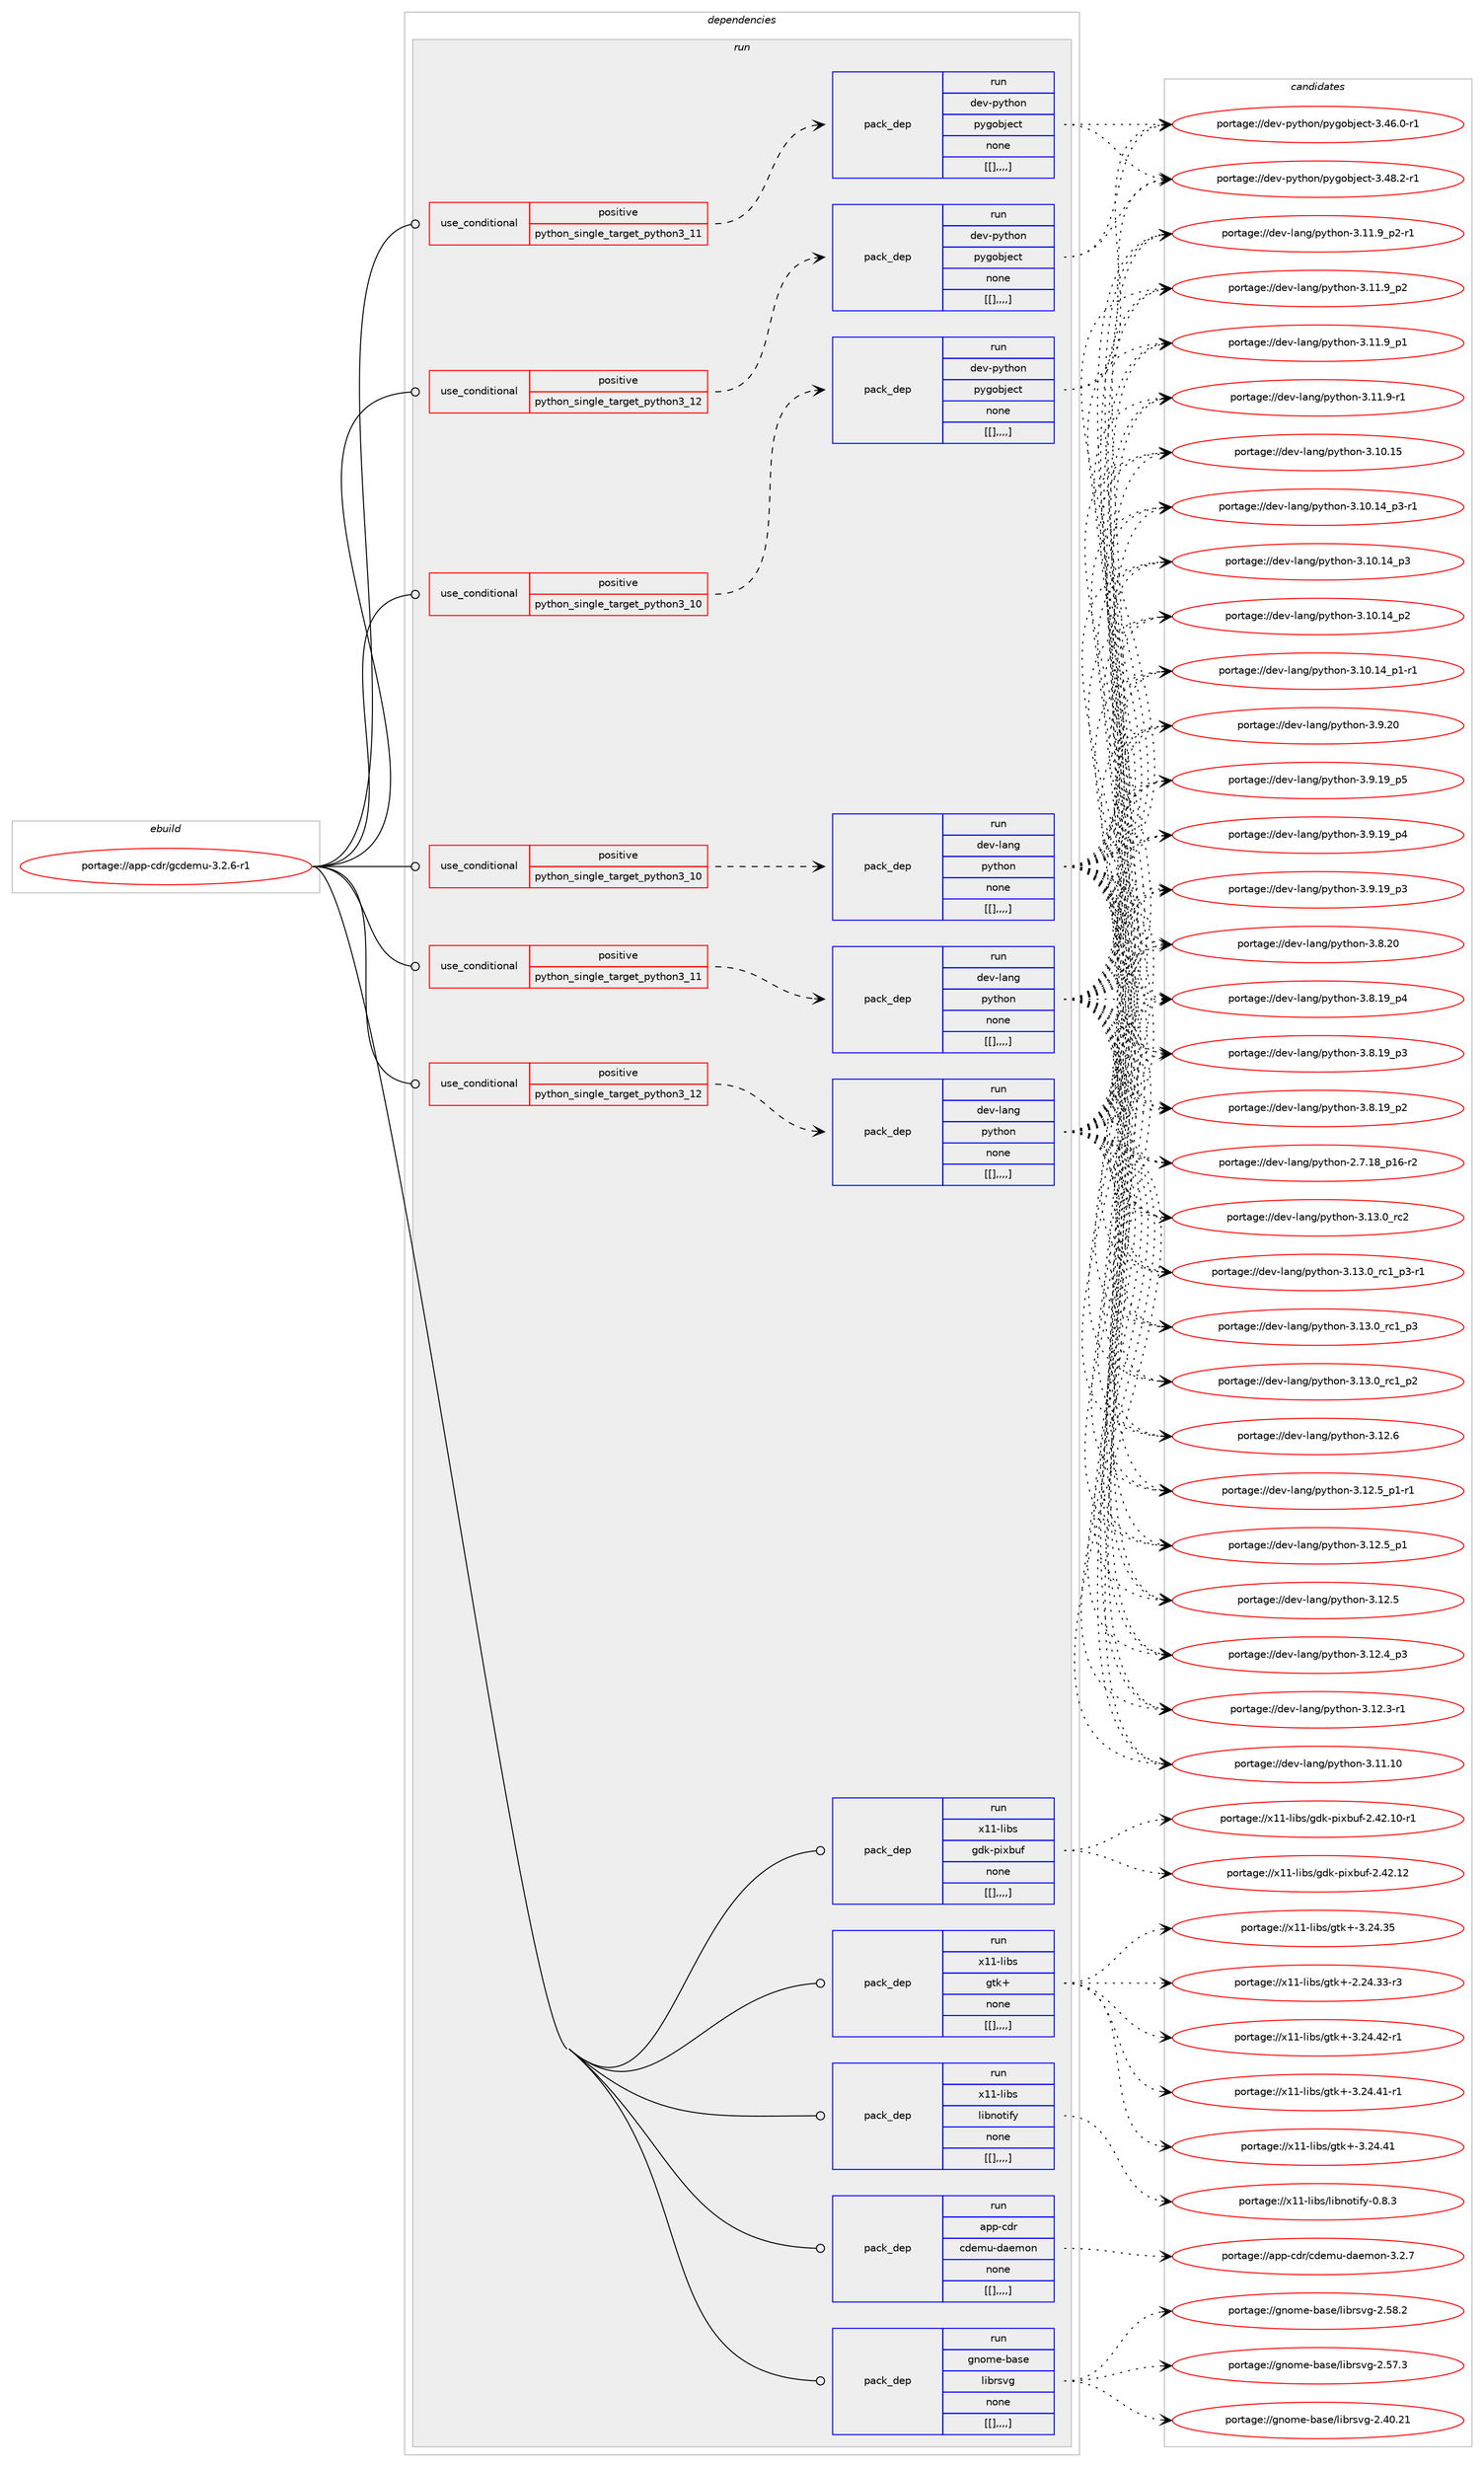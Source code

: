 digraph prolog {

# *************
# Graph options
# *************

newrank=true;
concentrate=true;
compound=true;
graph [rankdir=LR,fontname=Helvetica,fontsize=10,ranksep=1.5];#, ranksep=2.5, nodesep=0.2];
edge  [arrowhead=vee];
node  [fontname=Helvetica,fontsize=10];

# **********
# The ebuild
# **********

subgraph cluster_leftcol {
color=gray;
label=<<i>ebuild</i>>;
id [label="portage://app-cdr/gcdemu-3.2.6-r1", color=red, width=4, href="../app-cdr/gcdemu-3.2.6-r1.svg"];
}

# ****************
# The dependencies
# ****************

subgraph cluster_midcol {
color=gray;
label=<<i>dependencies</i>>;
subgraph cluster_compile {
fillcolor="#eeeeee";
style=filled;
label=<<i>compile</i>>;
}
subgraph cluster_compileandrun {
fillcolor="#eeeeee";
style=filled;
label=<<i>compile and run</i>>;
}
subgraph cluster_run {
fillcolor="#eeeeee";
style=filled;
label=<<i>run</i>>;
subgraph cond3068 {
dependency10931 [label=<<TABLE BORDER="0" CELLBORDER="1" CELLSPACING="0" CELLPADDING="4"><TR><TD ROWSPAN="3" CELLPADDING="10">use_conditional</TD></TR><TR><TD>positive</TD></TR><TR><TD>python_single_target_python3_10</TD></TR></TABLE>>, shape=none, color=red];
subgraph pack7811 {
dependency10932 [label=<<TABLE BORDER="0" CELLBORDER="1" CELLSPACING="0" CELLPADDING="4" WIDTH="220"><TR><TD ROWSPAN="6" CELLPADDING="30">pack_dep</TD></TR><TR><TD WIDTH="110">run</TD></TR><TR><TD>dev-lang</TD></TR><TR><TD>python</TD></TR><TR><TD>none</TD></TR><TR><TD>[[],,,,]</TD></TR></TABLE>>, shape=none, color=blue];
}
dependency10931:e -> dependency10932:w [weight=20,style="dashed",arrowhead="vee"];
}
id:e -> dependency10931:w [weight=20,style="solid",arrowhead="odot"];
subgraph cond3069 {
dependency10933 [label=<<TABLE BORDER="0" CELLBORDER="1" CELLSPACING="0" CELLPADDING="4"><TR><TD ROWSPAN="3" CELLPADDING="10">use_conditional</TD></TR><TR><TD>positive</TD></TR><TR><TD>python_single_target_python3_10</TD></TR></TABLE>>, shape=none, color=red];
subgraph pack7812 {
dependency10934 [label=<<TABLE BORDER="0" CELLBORDER="1" CELLSPACING="0" CELLPADDING="4" WIDTH="220"><TR><TD ROWSPAN="6" CELLPADDING="30">pack_dep</TD></TR><TR><TD WIDTH="110">run</TD></TR><TR><TD>dev-python</TD></TR><TR><TD>pygobject</TD></TR><TR><TD>none</TD></TR><TR><TD>[[],,,,]</TD></TR></TABLE>>, shape=none, color=blue];
}
dependency10933:e -> dependency10934:w [weight=20,style="dashed",arrowhead="vee"];
}
id:e -> dependency10933:w [weight=20,style="solid",arrowhead="odot"];
subgraph cond3070 {
dependency10935 [label=<<TABLE BORDER="0" CELLBORDER="1" CELLSPACING="0" CELLPADDING="4"><TR><TD ROWSPAN="3" CELLPADDING="10">use_conditional</TD></TR><TR><TD>positive</TD></TR><TR><TD>python_single_target_python3_11</TD></TR></TABLE>>, shape=none, color=red];
subgraph pack7813 {
dependency10936 [label=<<TABLE BORDER="0" CELLBORDER="1" CELLSPACING="0" CELLPADDING="4" WIDTH="220"><TR><TD ROWSPAN="6" CELLPADDING="30">pack_dep</TD></TR><TR><TD WIDTH="110">run</TD></TR><TR><TD>dev-lang</TD></TR><TR><TD>python</TD></TR><TR><TD>none</TD></TR><TR><TD>[[],,,,]</TD></TR></TABLE>>, shape=none, color=blue];
}
dependency10935:e -> dependency10936:w [weight=20,style="dashed",arrowhead="vee"];
}
id:e -> dependency10935:w [weight=20,style="solid",arrowhead="odot"];
subgraph cond3071 {
dependency10937 [label=<<TABLE BORDER="0" CELLBORDER="1" CELLSPACING="0" CELLPADDING="4"><TR><TD ROWSPAN="3" CELLPADDING="10">use_conditional</TD></TR><TR><TD>positive</TD></TR><TR><TD>python_single_target_python3_11</TD></TR></TABLE>>, shape=none, color=red];
subgraph pack7814 {
dependency10938 [label=<<TABLE BORDER="0" CELLBORDER="1" CELLSPACING="0" CELLPADDING="4" WIDTH="220"><TR><TD ROWSPAN="6" CELLPADDING="30">pack_dep</TD></TR><TR><TD WIDTH="110">run</TD></TR><TR><TD>dev-python</TD></TR><TR><TD>pygobject</TD></TR><TR><TD>none</TD></TR><TR><TD>[[],,,,]</TD></TR></TABLE>>, shape=none, color=blue];
}
dependency10937:e -> dependency10938:w [weight=20,style="dashed",arrowhead="vee"];
}
id:e -> dependency10937:w [weight=20,style="solid",arrowhead="odot"];
subgraph cond3072 {
dependency10939 [label=<<TABLE BORDER="0" CELLBORDER="1" CELLSPACING="0" CELLPADDING="4"><TR><TD ROWSPAN="3" CELLPADDING="10">use_conditional</TD></TR><TR><TD>positive</TD></TR><TR><TD>python_single_target_python3_12</TD></TR></TABLE>>, shape=none, color=red];
subgraph pack7815 {
dependency10940 [label=<<TABLE BORDER="0" CELLBORDER="1" CELLSPACING="0" CELLPADDING="4" WIDTH="220"><TR><TD ROWSPAN="6" CELLPADDING="30">pack_dep</TD></TR><TR><TD WIDTH="110">run</TD></TR><TR><TD>dev-lang</TD></TR><TR><TD>python</TD></TR><TR><TD>none</TD></TR><TR><TD>[[],,,,]</TD></TR></TABLE>>, shape=none, color=blue];
}
dependency10939:e -> dependency10940:w [weight=20,style="dashed",arrowhead="vee"];
}
id:e -> dependency10939:w [weight=20,style="solid",arrowhead="odot"];
subgraph cond3073 {
dependency10941 [label=<<TABLE BORDER="0" CELLBORDER="1" CELLSPACING="0" CELLPADDING="4"><TR><TD ROWSPAN="3" CELLPADDING="10">use_conditional</TD></TR><TR><TD>positive</TD></TR><TR><TD>python_single_target_python3_12</TD></TR></TABLE>>, shape=none, color=red];
subgraph pack7816 {
dependency10942 [label=<<TABLE BORDER="0" CELLBORDER="1" CELLSPACING="0" CELLPADDING="4" WIDTH="220"><TR><TD ROWSPAN="6" CELLPADDING="30">pack_dep</TD></TR><TR><TD WIDTH="110">run</TD></TR><TR><TD>dev-python</TD></TR><TR><TD>pygobject</TD></TR><TR><TD>none</TD></TR><TR><TD>[[],,,,]</TD></TR></TABLE>>, shape=none, color=blue];
}
dependency10941:e -> dependency10942:w [weight=20,style="dashed",arrowhead="vee"];
}
id:e -> dependency10941:w [weight=20,style="solid",arrowhead="odot"];
subgraph pack7817 {
dependency10943 [label=<<TABLE BORDER="0" CELLBORDER="1" CELLSPACING="0" CELLPADDING="4" WIDTH="220"><TR><TD ROWSPAN="6" CELLPADDING="30">pack_dep</TD></TR><TR><TD WIDTH="110">run</TD></TR><TR><TD>app-cdr</TD></TR><TR><TD>cdemu-daemon</TD></TR><TR><TD>none</TD></TR><TR><TD>[[],,,,]</TD></TR></TABLE>>, shape=none, color=blue];
}
id:e -> dependency10943:w [weight=20,style="solid",arrowhead="odot"];
subgraph pack7818 {
dependency10944 [label=<<TABLE BORDER="0" CELLBORDER="1" CELLSPACING="0" CELLPADDING="4" WIDTH="220"><TR><TD ROWSPAN="6" CELLPADDING="30">pack_dep</TD></TR><TR><TD WIDTH="110">run</TD></TR><TR><TD>gnome-base</TD></TR><TR><TD>librsvg</TD></TR><TR><TD>none</TD></TR><TR><TD>[[],,,,]</TD></TR></TABLE>>, shape=none, color=blue];
}
id:e -> dependency10944:w [weight=20,style="solid",arrowhead="odot"];
subgraph pack7819 {
dependency10945 [label=<<TABLE BORDER="0" CELLBORDER="1" CELLSPACING="0" CELLPADDING="4" WIDTH="220"><TR><TD ROWSPAN="6" CELLPADDING="30">pack_dep</TD></TR><TR><TD WIDTH="110">run</TD></TR><TR><TD>x11-libs</TD></TR><TR><TD>gdk-pixbuf</TD></TR><TR><TD>none</TD></TR><TR><TD>[[],,,,]</TD></TR></TABLE>>, shape=none, color=blue];
}
id:e -> dependency10945:w [weight=20,style="solid",arrowhead="odot"];
subgraph pack7820 {
dependency10946 [label=<<TABLE BORDER="0" CELLBORDER="1" CELLSPACING="0" CELLPADDING="4" WIDTH="220"><TR><TD ROWSPAN="6" CELLPADDING="30">pack_dep</TD></TR><TR><TD WIDTH="110">run</TD></TR><TR><TD>x11-libs</TD></TR><TR><TD>gtk+</TD></TR><TR><TD>none</TD></TR><TR><TD>[[],,,,]</TD></TR></TABLE>>, shape=none, color=blue];
}
id:e -> dependency10946:w [weight=20,style="solid",arrowhead="odot"];
subgraph pack7821 {
dependency10947 [label=<<TABLE BORDER="0" CELLBORDER="1" CELLSPACING="0" CELLPADDING="4" WIDTH="220"><TR><TD ROWSPAN="6" CELLPADDING="30">pack_dep</TD></TR><TR><TD WIDTH="110">run</TD></TR><TR><TD>x11-libs</TD></TR><TR><TD>libnotify</TD></TR><TR><TD>none</TD></TR><TR><TD>[[],,,,]</TD></TR></TABLE>>, shape=none, color=blue];
}
id:e -> dependency10947:w [weight=20,style="solid",arrowhead="odot"];
}
}

# **************
# The candidates
# **************

subgraph cluster_choices {
rank=same;
color=gray;
label=<<i>candidates</i>>;

subgraph choice7811 {
color=black;
nodesep=1;
choice10010111845108971101034711212111610411111045514649514648951149950 [label="portage://dev-lang/python-3.13.0_rc2", color=red, width=4,href="../dev-lang/python-3.13.0_rc2.svg"];
choice1001011184510897110103471121211161041111104551464951464895114994995112514511449 [label="portage://dev-lang/python-3.13.0_rc1_p3-r1", color=red, width=4,href="../dev-lang/python-3.13.0_rc1_p3-r1.svg"];
choice100101118451089711010347112121116104111110455146495146489511499499511251 [label="portage://dev-lang/python-3.13.0_rc1_p3", color=red, width=4,href="../dev-lang/python-3.13.0_rc1_p3.svg"];
choice100101118451089711010347112121116104111110455146495146489511499499511250 [label="portage://dev-lang/python-3.13.0_rc1_p2", color=red, width=4,href="../dev-lang/python-3.13.0_rc1_p2.svg"];
choice10010111845108971101034711212111610411111045514649504654 [label="portage://dev-lang/python-3.12.6", color=red, width=4,href="../dev-lang/python-3.12.6.svg"];
choice1001011184510897110103471121211161041111104551464950465395112494511449 [label="portage://dev-lang/python-3.12.5_p1-r1", color=red, width=4,href="../dev-lang/python-3.12.5_p1-r1.svg"];
choice100101118451089711010347112121116104111110455146495046539511249 [label="portage://dev-lang/python-3.12.5_p1", color=red, width=4,href="../dev-lang/python-3.12.5_p1.svg"];
choice10010111845108971101034711212111610411111045514649504653 [label="portage://dev-lang/python-3.12.5", color=red, width=4,href="../dev-lang/python-3.12.5.svg"];
choice100101118451089711010347112121116104111110455146495046529511251 [label="portage://dev-lang/python-3.12.4_p3", color=red, width=4,href="../dev-lang/python-3.12.4_p3.svg"];
choice100101118451089711010347112121116104111110455146495046514511449 [label="portage://dev-lang/python-3.12.3-r1", color=red, width=4,href="../dev-lang/python-3.12.3-r1.svg"];
choice1001011184510897110103471121211161041111104551464949464948 [label="portage://dev-lang/python-3.11.10", color=red, width=4,href="../dev-lang/python-3.11.10.svg"];
choice1001011184510897110103471121211161041111104551464949465795112504511449 [label="portage://dev-lang/python-3.11.9_p2-r1", color=red, width=4,href="../dev-lang/python-3.11.9_p2-r1.svg"];
choice100101118451089711010347112121116104111110455146494946579511250 [label="portage://dev-lang/python-3.11.9_p2", color=red, width=4,href="../dev-lang/python-3.11.9_p2.svg"];
choice100101118451089711010347112121116104111110455146494946579511249 [label="portage://dev-lang/python-3.11.9_p1", color=red, width=4,href="../dev-lang/python-3.11.9_p1.svg"];
choice100101118451089711010347112121116104111110455146494946574511449 [label="portage://dev-lang/python-3.11.9-r1", color=red, width=4,href="../dev-lang/python-3.11.9-r1.svg"];
choice1001011184510897110103471121211161041111104551464948464953 [label="portage://dev-lang/python-3.10.15", color=red, width=4,href="../dev-lang/python-3.10.15.svg"];
choice100101118451089711010347112121116104111110455146494846495295112514511449 [label="portage://dev-lang/python-3.10.14_p3-r1", color=red, width=4,href="../dev-lang/python-3.10.14_p3-r1.svg"];
choice10010111845108971101034711212111610411111045514649484649529511251 [label="portage://dev-lang/python-3.10.14_p3", color=red, width=4,href="../dev-lang/python-3.10.14_p3.svg"];
choice10010111845108971101034711212111610411111045514649484649529511250 [label="portage://dev-lang/python-3.10.14_p2", color=red, width=4,href="../dev-lang/python-3.10.14_p2.svg"];
choice100101118451089711010347112121116104111110455146494846495295112494511449 [label="portage://dev-lang/python-3.10.14_p1-r1", color=red, width=4,href="../dev-lang/python-3.10.14_p1-r1.svg"];
choice10010111845108971101034711212111610411111045514657465048 [label="portage://dev-lang/python-3.9.20", color=red, width=4,href="../dev-lang/python-3.9.20.svg"];
choice100101118451089711010347112121116104111110455146574649579511253 [label="portage://dev-lang/python-3.9.19_p5", color=red, width=4,href="../dev-lang/python-3.9.19_p5.svg"];
choice100101118451089711010347112121116104111110455146574649579511252 [label="portage://dev-lang/python-3.9.19_p4", color=red, width=4,href="../dev-lang/python-3.9.19_p4.svg"];
choice100101118451089711010347112121116104111110455146574649579511251 [label="portage://dev-lang/python-3.9.19_p3", color=red, width=4,href="../dev-lang/python-3.9.19_p3.svg"];
choice10010111845108971101034711212111610411111045514656465048 [label="portage://dev-lang/python-3.8.20", color=red, width=4,href="../dev-lang/python-3.8.20.svg"];
choice100101118451089711010347112121116104111110455146564649579511252 [label="portage://dev-lang/python-3.8.19_p4", color=red, width=4,href="../dev-lang/python-3.8.19_p4.svg"];
choice100101118451089711010347112121116104111110455146564649579511251 [label="portage://dev-lang/python-3.8.19_p3", color=red, width=4,href="../dev-lang/python-3.8.19_p3.svg"];
choice100101118451089711010347112121116104111110455146564649579511250 [label="portage://dev-lang/python-3.8.19_p2", color=red, width=4,href="../dev-lang/python-3.8.19_p2.svg"];
choice100101118451089711010347112121116104111110455046554649569511249544511450 [label="portage://dev-lang/python-2.7.18_p16-r2", color=red, width=4,href="../dev-lang/python-2.7.18_p16-r2.svg"];
dependency10932:e -> choice10010111845108971101034711212111610411111045514649514648951149950:w [style=dotted,weight="100"];
dependency10932:e -> choice1001011184510897110103471121211161041111104551464951464895114994995112514511449:w [style=dotted,weight="100"];
dependency10932:e -> choice100101118451089711010347112121116104111110455146495146489511499499511251:w [style=dotted,weight="100"];
dependency10932:e -> choice100101118451089711010347112121116104111110455146495146489511499499511250:w [style=dotted,weight="100"];
dependency10932:e -> choice10010111845108971101034711212111610411111045514649504654:w [style=dotted,weight="100"];
dependency10932:e -> choice1001011184510897110103471121211161041111104551464950465395112494511449:w [style=dotted,weight="100"];
dependency10932:e -> choice100101118451089711010347112121116104111110455146495046539511249:w [style=dotted,weight="100"];
dependency10932:e -> choice10010111845108971101034711212111610411111045514649504653:w [style=dotted,weight="100"];
dependency10932:e -> choice100101118451089711010347112121116104111110455146495046529511251:w [style=dotted,weight="100"];
dependency10932:e -> choice100101118451089711010347112121116104111110455146495046514511449:w [style=dotted,weight="100"];
dependency10932:e -> choice1001011184510897110103471121211161041111104551464949464948:w [style=dotted,weight="100"];
dependency10932:e -> choice1001011184510897110103471121211161041111104551464949465795112504511449:w [style=dotted,weight="100"];
dependency10932:e -> choice100101118451089711010347112121116104111110455146494946579511250:w [style=dotted,weight="100"];
dependency10932:e -> choice100101118451089711010347112121116104111110455146494946579511249:w [style=dotted,weight="100"];
dependency10932:e -> choice100101118451089711010347112121116104111110455146494946574511449:w [style=dotted,weight="100"];
dependency10932:e -> choice1001011184510897110103471121211161041111104551464948464953:w [style=dotted,weight="100"];
dependency10932:e -> choice100101118451089711010347112121116104111110455146494846495295112514511449:w [style=dotted,weight="100"];
dependency10932:e -> choice10010111845108971101034711212111610411111045514649484649529511251:w [style=dotted,weight="100"];
dependency10932:e -> choice10010111845108971101034711212111610411111045514649484649529511250:w [style=dotted,weight="100"];
dependency10932:e -> choice100101118451089711010347112121116104111110455146494846495295112494511449:w [style=dotted,weight="100"];
dependency10932:e -> choice10010111845108971101034711212111610411111045514657465048:w [style=dotted,weight="100"];
dependency10932:e -> choice100101118451089711010347112121116104111110455146574649579511253:w [style=dotted,weight="100"];
dependency10932:e -> choice100101118451089711010347112121116104111110455146574649579511252:w [style=dotted,weight="100"];
dependency10932:e -> choice100101118451089711010347112121116104111110455146574649579511251:w [style=dotted,weight="100"];
dependency10932:e -> choice10010111845108971101034711212111610411111045514656465048:w [style=dotted,weight="100"];
dependency10932:e -> choice100101118451089711010347112121116104111110455146564649579511252:w [style=dotted,weight="100"];
dependency10932:e -> choice100101118451089711010347112121116104111110455146564649579511251:w [style=dotted,weight="100"];
dependency10932:e -> choice100101118451089711010347112121116104111110455146564649579511250:w [style=dotted,weight="100"];
dependency10932:e -> choice100101118451089711010347112121116104111110455046554649569511249544511450:w [style=dotted,weight="100"];
}
subgraph choice7812 {
color=black;
nodesep=1;
choice10010111845112121116104111110471121211031119810610199116455146525646504511449 [label="portage://dev-python/pygobject-3.48.2-r1", color=red, width=4,href="../dev-python/pygobject-3.48.2-r1.svg"];
choice10010111845112121116104111110471121211031119810610199116455146525446484511449 [label="portage://dev-python/pygobject-3.46.0-r1", color=red, width=4,href="../dev-python/pygobject-3.46.0-r1.svg"];
dependency10934:e -> choice10010111845112121116104111110471121211031119810610199116455146525646504511449:w [style=dotted,weight="100"];
dependency10934:e -> choice10010111845112121116104111110471121211031119810610199116455146525446484511449:w [style=dotted,weight="100"];
}
subgraph choice7813 {
color=black;
nodesep=1;
choice10010111845108971101034711212111610411111045514649514648951149950 [label="portage://dev-lang/python-3.13.0_rc2", color=red, width=4,href="../dev-lang/python-3.13.0_rc2.svg"];
choice1001011184510897110103471121211161041111104551464951464895114994995112514511449 [label="portage://dev-lang/python-3.13.0_rc1_p3-r1", color=red, width=4,href="../dev-lang/python-3.13.0_rc1_p3-r1.svg"];
choice100101118451089711010347112121116104111110455146495146489511499499511251 [label="portage://dev-lang/python-3.13.0_rc1_p3", color=red, width=4,href="../dev-lang/python-3.13.0_rc1_p3.svg"];
choice100101118451089711010347112121116104111110455146495146489511499499511250 [label="portage://dev-lang/python-3.13.0_rc1_p2", color=red, width=4,href="../dev-lang/python-3.13.0_rc1_p2.svg"];
choice10010111845108971101034711212111610411111045514649504654 [label="portage://dev-lang/python-3.12.6", color=red, width=4,href="../dev-lang/python-3.12.6.svg"];
choice1001011184510897110103471121211161041111104551464950465395112494511449 [label="portage://dev-lang/python-3.12.5_p1-r1", color=red, width=4,href="../dev-lang/python-3.12.5_p1-r1.svg"];
choice100101118451089711010347112121116104111110455146495046539511249 [label="portage://dev-lang/python-3.12.5_p1", color=red, width=4,href="../dev-lang/python-3.12.5_p1.svg"];
choice10010111845108971101034711212111610411111045514649504653 [label="portage://dev-lang/python-3.12.5", color=red, width=4,href="../dev-lang/python-3.12.5.svg"];
choice100101118451089711010347112121116104111110455146495046529511251 [label="portage://dev-lang/python-3.12.4_p3", color=red, width=4,href="../dev-lang/python-3.12.4_p3.svg"];
choice100101118451089711010347112121116104111110455146495046514511449 [label="portage://dev-lang/python-3.12.3-r1", color=red, width=4,href="../dev-lang/python-3.12.3-r1.svg"];
choice1001011184510897110103471121211161041111104551464949464948 [label="portage://dev-lang/python-3.11.10", color=red, width=4,href="../dev-lang/python-3.11.10.svg"];
choice1001011184510897110103471121211161041111104551464949465795112504511449 [label="portage://dev-lang/python-3.11.9_p2-r1", color=red, width=4,href="../dev-lang/python-3.11.9_p2-r1.svg"];
choice100101118451089711010347112121116104111110455146494946579511250 [label="portage://dev-lang/python-3.11.9_p2", color=red, width=4,href="../dev-lang/python-3.11.9_p2.svg"];
choice100101118451089711010347112121116104111110455146494946579511249 [label="portage://dev-lang/python-3.11.9_p1", color=red, width=4,href="../dev-lang/python-3.11.9_p1.svg"];
choice100101118451089711010347112121116104111110455146494946574511449 [label="portage://dev-lang/python-3.11.9-r1", color=red, width=4,href="../dev-lang/python-3.11.9-r1.svg"];
choice1001011184510897110103471121211161041111104551464948464953 [label="portage://dev-lang/python-3.10.15", color=red, width=4,href="../dev-lang/python-3.10.15.svg"];
choice100101118451089711010347112121116104111110455146494846495295112514511449 [label="portage://dev-lang/python-3.10.14_p3-r1", color=red, width=4,href="../dev-lang/python-3.10.14_p3-r1.svg"];
choice10010111845108971101034711212111610411111045514649484649529511251 [label="portage://dev-lang/python-3.10.14_p3", color=red, width=4,href="../dev-lang/python-3.10.14_p3.svg"];
choice10010111845108971101034711212111610411111045514649484649529511250 [label="portage://dev-lang/python-3.10.14_p2", color=red, width=4,href="../dev-lang/python-3.10.14_p2.svg"];
choice100101118451089711010347112121116104111110455146494846495295112494511449 [label="portage://dev-lang/python-3.10.14_p1-r1", color=red, width=4,href="../dev-lang/python-3.10.14_p1-r1.svg"];
choice10010111845108971101034711212111610411111045514657465048 [label="portage://dev-lang/python-3.9.20", color=red, width=4,href="../dev-lang/python-3.9.20.svg"];
choice100101118451089711010347112121116104111110455146574649579511253 [label="portage://dev-lang/python-3.9.19_p5", color=red, width=4,href="../dev-lang/python-3.9.19_p5.svg"];
choice100101118451089711010347112121116104111110455146574649579511252 [label="portage://dev-lang/python-3.9.19_p4", color=red, width=4,href="../dev-lang/python-3.9.19_p4.svg"];
choice100101118451089711010347112121116104111110455146574649579511251 [label="portage://dev-lang/python-3.9.19_p3", color=red, width=4,href="../dev-lang/python-3.9.19_p3.svg"];
choice10010111845108971101034711212111610411111045514656465048 [label="portage://dev-lang/python-3.8.20", color=red, width=4,href="../dev-lang/python-3.8.20.svg"];
choice100101118451089711010347112121116104111110455146564649579511252 [label="portage://dev-lang/python-3.8.19_p4", color=red, width=4,href="../dev-lang/python-3.8.19_p4.svg"];
choice100101118451089711010347112121116104111110455146564649579511251 [label="portage://dev-lang/python-3.8.19_p3", color=red, width=4,href="../dev-lang/python-3.8.19_p3.svg"];
choice100101118451089711010347112121116104111110455146564649579511250 [label="portage://dev-lang/python-3.8.19_p2", color=red, width=4,href="../dev-lang/python-3.8.19_p2.svg"];
choice100101118451089711010347112121116104111110455046554649569511249544511450 [label="portage://dev-lang/python-2.7.18_p16-r2", color=red, width=4,href="../dev-lang/python-2.7.18_p16-r2.svg"];
dependency10936:e -> choice10010111845108971101034711212111610411111045514649514648951149950:w [style=dotted,weight="100"];
dependency10936:e -> choice1001011184510897110103471121211161041111104551464951464895114994995112514511449:w [style=dotted,weight="100"];
dependency10936:e -> choice100101118451089711010347112121116104111110455146495146489511499499511251:w [style=dotted,weight="100"];
dependency10936:e -> choice100101118451089711010347112121116104111110455146495146489511499499511250:w [style=dotted,weight="100"];
dependency10936:e -> choice10010111845108971101034711212111610411111045514649504654:w [style=dotted,weight="100"];
dependency10936:e -> choice1001011184510897110103471121211161041111104551464950465395112494511449:w [style=dotted,weight="100"];
dependency10936:e -> choice100101118451089711010347112121116104111110455146495046539511249:w [style=dotted,weight="100"];
dependency10936:e -> choice10010111845108971101034711212111610411111045514649504653:w [style=dotted,weight="100"];
dependency10936:e -> choice100101118451089711010347112121116104111110455146495046529511251:w [style=dotted,weight="100"];
dependency10936:e -> choice100101118451089711010347112121116104111110455146495046514511449:w [style=dotted,weight="100"];
dependency10936:e -> choice1001011184510897110103471121211161041111104551464949464948:w [style=dotted,weight="100"];
dependency10936:e -> choice1001011184510897110103471121211161041111104551464949465795112504511449:w [style=dotted,weight="100"];
dependency10936:e -> choice100101118451089711010347112121116104111110455146494946579511250:w [style=dotted,weight="100"];
dependency10936:e -> choice100101118451089711010347112121116104111110455146494946579511249:w [style=dotted,weight="100"];
dependency10936:e -> choice100101118451089711010347112121116104111110455146494946574511449:w [style=dotted,weight="100"];
dependency10936:e -> choice1001011184510897110103471121211161041111104551464948464953:w [style=dotted,weight="100"];
dependency10936:e -> choice100101118451089711010347112121116104111110455146494846495295112514511449:w [style=dotted,weight="100"];
dependency10936:e -> choice10010111845108971101034711212111610411111045514649484649529511251:w [style=dotted,weight="100"];
dependency10936:e -> choice10010111845108971101034711212111610411111045514649484649529511250:w [style=dotted,weight="100"];
dependency10936:e -> choice100101118451089711010347112121116104111110455146494846495295112494511449:w [style=dotted,weight="100"];
dependency10936:e -> choice10010111845108971101034711212111610411111045514657465048:w [style=dotted,weight="100"];
dependency10936:e -> choice100101118451089711010347112121116104111110455146574649579511253:w [style=dotted,weight="100"];
dependency10936:e -> choice100101118451089711010347112121116104111110455146574649579511252:w [style=dotted,weight="100"];
dependency10936:e -> choice100101118451089711010347112121116104111110455146574649579511251:w [style=dotted,weight="100"];
dependency10936:e -> choice10010111845108971101034711212111610411111045514656465048:w [style=dotted,weight="100"];
dependency10936:e -> choice100101118451089711010347112121116104111110455146564649579511252:w [style=dotted,weight="100"];
dependency10936:e -> choice100101118451089711010347112121116104111110455146564649579511251:w [style=dotted,weight="100"];
dependency10936:e -> choice100101118451089711010347112121116104111110455146564649579511250:w [style=dotted,weight="100"];
dependency10936:e -> choice100101118451089711010347112121116104111110455046554649569511249544511450:w [style=dotted,weight="100"];
}
subgraph choice7814 {
color=black;
nodesep=1;
choice10010111845112121116104111110471121211031119810610199116455146525646504511449 [label="portage://dev-python/pygobject-3.48.2-r1", color=red, width=4,href="../dev-python/pygobject-3.48.2-r1.svg"];
choice10010111845112121116104111110471121211031119810610199116455146525446484511449 [label="portage://dev-python/pygobject-3.46.0-r1", color=red, width=4,href="../dev-python/pygobject-3.46.0-r1.svg"];
dependency10938:e -> choice10010111845112121116104111110471121211031119810610199116455146525646504511449:w [style=dotted,weight="100"];
dependency10938:e -> choice10010111845112121116104111110471121211031119810610199116455146525446484511449:w [style=dotted,weight="100"];
}
subgraph choice7815 {
color=black;
nodesep=1;
choice10010111845108971101034711212111610411111045514649514648951149950 [label="portage://dev-lang/python-3.13.0_rc2", color=red, width=4,href="../dev-lang/python-3.13.0_rc2.svg"];
choice1001011184510897110103471121211161041111104551464951464895114994995112514511449 [label="portage://dev-lang/python-3.13.0_rc1_p3-r1", color=red, width=4,href="../dev-lang/python-3.13.0_rc1_p3-r1.svg"];
choice100101118451089711010347112121116104111110455146495146489511499499511251 [label="portage://dev-lang/python-3.13.0_rc1_p3", color=red, width=4,href="../dev-lang/python-3.13.0_rc1_p3.svg"];
choice100101118451089711010347112121116104111110455146495146489511499499511250 [label="portage://dev-lang/python-3.13.0_rc1_p2", color=red, width=4,href="../dev-lang/python-3.13.0_rc1_p2.svg"];
choice10010111845108971101034711212111610411111045514649504654 [label="portage://dev-lang/python-3.12.6", color=red, width=4,href="../dev-lang/python-3.12.6.svg"];
choice1001011184510897110103471121211161041111104551464950465395112494511449 [label="portage://dev-lang/python-3.12.5_p1-r1", color=red, width=4,href="../dev-lang/python-3.12.5_p1-r1.svg"];
choice100101118451089711010347112121116104111110455146495046539511249 [label="portage://dev-lang/python-3.12.5_p1", color=red, width=4,href="../dev-lang/python-3.12.5_p1.svg"];
choice10010111845108971101034711212111610411111045514649504653 [label="portage://dev-lang/python-3.12.5", color=red, width=4,href="../dev-lang/python-3.12.5.svg"];
choice100101118451089711010347112121116104111110455146495046529511251 [label="portage://dev-lang/python-3.12.4_p3", color=red, width=4,href="../dev-lang/python-3.12.4_p3.svg"];
choice100101118451089711010347112121116104111110455146495046514511449 [label="portage://dev-lang/python-3.12.3-r1", color=red, width=4,href="../dev-lang/python-3.12.3-r1.svg"];
choice1001011184510897110103471121211161041111104551464949464948 [label="portage://dev-lang/python-3.11.10", color=red, width=4,href="../dev-lang/python-3.11.10.svg"];
choice1001011184510897110103471121211161041111104551464949465795112504511449 [label="portage://dev-lang/python-3.11.9_p2-r1", color=red, width=4,href="../dev-lang/python-3.11.9_p2-r1.svg"];
choice100101118451089711010347112121116104111110455146494946579511250 [label="portage://dev-lang/python-3.11.9_p2", color=red, width=4,href="../dev-lang/python-3.11.9_p2.svg"];
choice100101118451089711010347112121116104111110455146494946579511249 [label="portage://dev-lang/python-3.11.9_p1", color=red, width=4,href="../dev-lang/python-3.11.9_p1.svg"];
choice100101118451089711010347112121116104111110455146494946574511449 [label="portage://dev-lang/python-3.11.9-r1", color=red, width=4,href="../dev-lang/python-3.11.9-r1.svg"];
choice1001011184510897110103471121211161041111104551464948464953 [label="portage://dev-lang/python-3.10.15", color=red, width=4,href="../dev-lang/python-3.10.15.svg"];
choice100101118451089711010347112121116104111110455146494846495295112514511449 [label="portage://dev-lang/python-3.10.14_p3-r1", color=red, width=4,href="../dev-lang/python-3.10.14_p3-r1.svg"];
choice10010111845108971101034711212111610411111045514649484649529511251 [label="portage://dev-lang/python-3.10.14_p3", color=red, width=4,href="../dev-lang/python-3.10.14_p3.svg"];
choice10010111845108971101034711212111610411111045514649484649529511250 [label="portage://dev-lang/python-3.10.14_p2", color=red, width=4,href="../dev-lang/python-3.10.14_p2.svg"];
choice100101118451089711010347112121116104111110455146494846495295112494511449 [label="portage://dev-lang/python-3.10.14_p1-r1", color=red, width=4,href="../dev-lang/python-3.10.14_p1-r1.svg"];
choice10010111845108971101034711212111610411111045514657465048 [label="portage://dev-lang/python-3.9.20", color=red, width=4,href="../dev-lang/python-3.9.20.svg"];
choice100101118451089711010347112121116104111110455146574649579511253 [label="portage://dev-lang/python-3.9.19_p5", color=red, width=4,href="../dev-lang/python-3.9.19_p5.svg"];
choice100101118451089711010347112121116104111110455146574649579511252 [label="portage://dev-lang/python-3.9.19_p4", color=red, width=4,href="../dev-lang/python-3.9.19_p4.svg"];
choice100101118451089711010347112121116104111110455146574649579511251 [label="portage://dev-lang/python-3.9.19_p3", color=red, width=4,href="../dev-lang/python-3.9.19_p3.svg"];
choice10010111845108971101034711212111610411111045514656465048 [label="portage://dev-lang/python-3.8.20", color=red, width=4,href="../dev-lang/python-3.8.20.svg"];
choice100101118451089711010347112121116104111110455146564649579511252 [label="portage://dev-lang/python-3.8.19_p4", color=red, width=4,href="../dev-lang/python-3.8.19_p4.svg"];
choice100101118451089711010347112121116104111110455146564649579511251 [label="portage://dev-lang/python-3.8.19_p3", color=red, width=4,href="../dev-lang/python-3.8.19_p3.svg"];
choice100101118451089711010347112121116104111110455146564649579511250 [label="portage://dev-lang/python-3.8.19_p2", color=red, width=4,href="../dev-lang/python-3.8.19_p2.svg"];
choice100101118451089711010347112121116104111110455046554649569511249544511450 [label="portage://dev-lang/python-2.7.18_p16-r2", color=red, width=4,href="../dev-lang/python-2.7.18_p16-r2.svg"];
dependency10940:e -> choice10010111845108971101034711212111610411111045514649514648951149950:w [style=dotted,weight="100"];
dependency10940:e -> choice1001011184510897110103471121211161041111104551464951464895114994995112514511449:w [style=dotted,weight="100"];
dependency10940:e -> choice100101118451089711010347112121116104111110455146495146489511499499511251:w [style=dotted,weight="100"];
dependency10940:e -> choice100101118451089711010347112121116104111110455146495146489511499499511250:w [style=dotted,weight="100"];
dependency10940:e -> choice10010111845108971101034711212111610411111045514649504654:w [style=dotted,weight="100"];
dependency10940:e -> choice1001011184510897110103471121211161041111104551464950465395112494511449:w [style=dotted,weight="100"];
dependency10940:e -> choice100101118451089711010347112121116104111110455146495046539511249:w [style=dotted,weight="100"];
dependency10940:e -> choice10010111845108971101034711212111610411111045514649504653:w [style=dotted,weight="100"];
dependency10940:e -> choice100101118451089711010347112121116104111110455146495046529511251:w [style=dotted,weight="100"];
dependency10940:e -> choice100101118451089711010347112121116104111110455146495046514511449:w [style=dotted,weight="100"];
dependency10940:e -> choice1001011184510897110103471121211161041111104551464949464948:w [style=dotted,weight="100"];
dependency10940:e -> choice1001011184510897110103471121211161041111104551464949465795112504511449:w [style=dotted,weight="100"];
dependency10940:e -> choice100101118451089711010347112121116104111110455146494946579511250:w [style=dotted,weight="100"];
dependency10940:e -> choice100101118451089711010347112121116104111110455146494946579511249:w [style=dotted,weight="100"];
dependency10940:e -> choice100101118451089711010347112121116104111110455146494946574511449:w [style=dotted,weight="100"];
dependency10940:e -> choice1001011184510897110103471121211161041111104551464948464953:w [style=dotted,weight="100"];
dependency10940:e -> choice100101118451089711010347112121116104111110455146494846495295112514511449:w [style=dotted,weight="100"];
dependency10940:e -> choice10010111845108971101034711212111610411111045514649484649529511251:w [style=dotted,weight="100"];
dependency10940:e -> choice10010111845108971101034711212111610411111045514649484649529511250:w [style=dotted,weight="100"];
dependency10940:e -> choice100101118451089711010347112121116104111110455146494846495295112494511449:w [style=dotted,weight="100"];
dependency10940:e -> choice10010111845108971101034711212111610411111045514657465048:w [style=dotted,weight="100"];
dependency10940:e -> choice100101118451089711010347112121116104111110455146574649579511253:w [style=dotted,weight="100"];
dependency10940:e -> choice100101118451089711010347112121116104111110455146574649579511252:w [style=dotted,weight="100"];
dependency10940:e -> choice100101118451089711010347112121116104111110455146574649579511251:w [style=dotted,weight="100"];
dependency10940:e -> choice10010111845108971101034711212111610411111045514656465048:w [style=dotted,weight="100"];
dependency10940:e -> choice100101118451089711010347112121116104111110455146564649579511252:w [style=dotted,weight="100"];
dependency10940:e -> choice100101118451089711010347112121116104111110455146564649579511251:w [style=dotted,weight="100"];
dependency10940:e -> choice100101118451089711010347112121116104111110455146564649579511250:w [style=dotted,weight="100"];
dependency10940:e -> choice100101118451089711010347112121116104111110455046554649569511249544511450:w [style=dotted,weight="100"];
}
subgraph choice7816 {
color=black;
nodesep=1;
choice10010111845112121116104111110471121211031119810610199116455146525646504511449 [label="portage://dev-python/pygobject-3.48.2-r1", color=red, width=4,href="../dev-python/pygobject-3.48.2-r1.svg"];
choice10010111845112121116104111110471121211031119810610199116455146525446484511449 [label="portage://dev-python/pygobject-3.46.0-r1", color=red, width=4,href="../dev-python/pygobject-3.46.0-r1.svg"];
dependency10942:e -> choice10010111845112121116104111110471121211031119810610199116455146525646504511449:w [style=dotted,weight="100"];
dependency10942:e -> choice10010111845112121116104111110471121211031119810610199116455146525446484511449:w [style=dotted,weight="100"];
}
subgraph choice7817 {
color=black;
nodesep=1;
choice97112112459910011447991001011091174510097101109111110455146504655 [label="portage://app-cdr/cdemu-daemon-3.2.7", color=red, width=4,href="../app-cdr/cdemu-daemon-3.2.7.svg"];
dependency10943:e -> choice97112112459910011447991001011091174510097101109111110455146504655:w [style=dotted,weight="100"];
}
subgraph choice7818 {
color=black;
nodesep=1;
choice103110111109101459897115101471081059811411511810345504653564650 [label="portage://gnome-base/librsvg-2.58.2", color=red, width=4,href="../gnome-base/librsvg-2.58.2.svg"];
choice103110111109101459897115101471081059811411511810345504653554651 [label="portage://gnome-base/librsvg-2.57.3", color=red, width=4,href="../gnome-base/librsvg-2.57.3.svg"];
choice10311011110910145989711510147108105981141151181034550465248465049 [label="portage://gnome-base/librsvg-2.40.21", color=red, width=4,href="../gnome-base/librsvg-2.40.21.svg"];
dependency10944:e -> choice103110111109101459897115101471081059811411511810345504653564650:w [style=dotted,weight="100"];
dependency10944:e -> choice103110111109101459897115101471081059811411511810345504653554651:w [style=dotted,weight="100"];
dependency10944:e -> choice10311011110910145989711510147108105981141151181034550465248465049:w [style=dotted,weight="100"];
}
subgraph choice7819 {
color=black;
nodesep=1;
choice120494945108105981154710310010745112105120981171024550465250464950 [label="portage://x11-libs/gdk-pixbuf-2.42.12", color=red, width=4,href="../x11-libs/gdk-pixbuf-2.42.12.svg"];
choice1204949451081059811547103100107451121051209811710245504652504649484511449 [label="portage://x11-libs/gdk-pixbuf-2.42.10-r1", color=red, width=4,href="../x11-libs/gdk-pixbuf-2.42.10-r1.svg"];
dependency10945:e -> choice120494945108105981154710310010745112105120981171024550465250464950:w [style=dotted,weight="100"];
dependency10945:e -> choice1204949451081059811547103100107451121051209811710245504652504649484511449:w [style=dotted,weight="100"];
}
subgraph choice7820 {
color=black;
nodesep=1;
choice12049494510810598115471031161074345514650524652504511449 [label="portage://x11-libs/gtk+-3.24.42-r1", color=red, width=4,href="../x11-libs/gtk+-3.24.42-r1.svg"];
choice12049494510810598115471031161074345514650524652494511449 [label="portage://x11-libs/gtk+-3.24.41-r1", color=red, width=4,href="../x11-libs/gtk+-3.24.41-r1.svg"];
choice1204949451081059811547103116107434551465052465249 [label="portage://x11-libs/gtk+-3.24.41", color=red, width=4,href="../x11-libs/gtk+-3.24.41.svg"];
choice1204949451081059811547103116107434551465052465153 [label="portage://x11-libs/gtk+-3.24.35", color=red, width=4,href="../x11-libs/gtk+-3.24.35.svg"];
choice12049494510810598115471031161074345504650524651514511451 [label="portage://x11-libs/gtk+-2.24.33-r3", color=red, width=4,href="../x11-libs/gtk+-2.24.33-r3.svg"];
dependency10946:e -> choice12049494510810598115471031161074345514650524652504511449:w [style=dotted,weight="100"];
dependency10946:e -> choice12049494510810598115471031161074345514650524652494511449:w [style=dotted,weight="100"];
dependency10946:e -> choice1204949451081059811547103116107434551465052465249:w [style=dotted,weight="100"];
dependency10946:e -> choice1204949451081059811547103116107434551465052465153:w [style=dotted,weight="100"];
dependency10946:e -> choice12049494510810598115471031161074345504650524651514511451:w [style=dotted,weight="100"];
}
subgraph choice7821 {
color=black;
nodesep=1;
choice120494945108105981154710810598110111116105102121454846564651 [label="portage://x11-libs/libnotify-0.8.3", color=red, width=4,href="../x11-libs/libnotify-0.8.3.svg"];
dependency10947:e -> choice120494945108105981154710810598110111116105102121454846564651:w [style=dotted,weight="100"];
}
}

}
